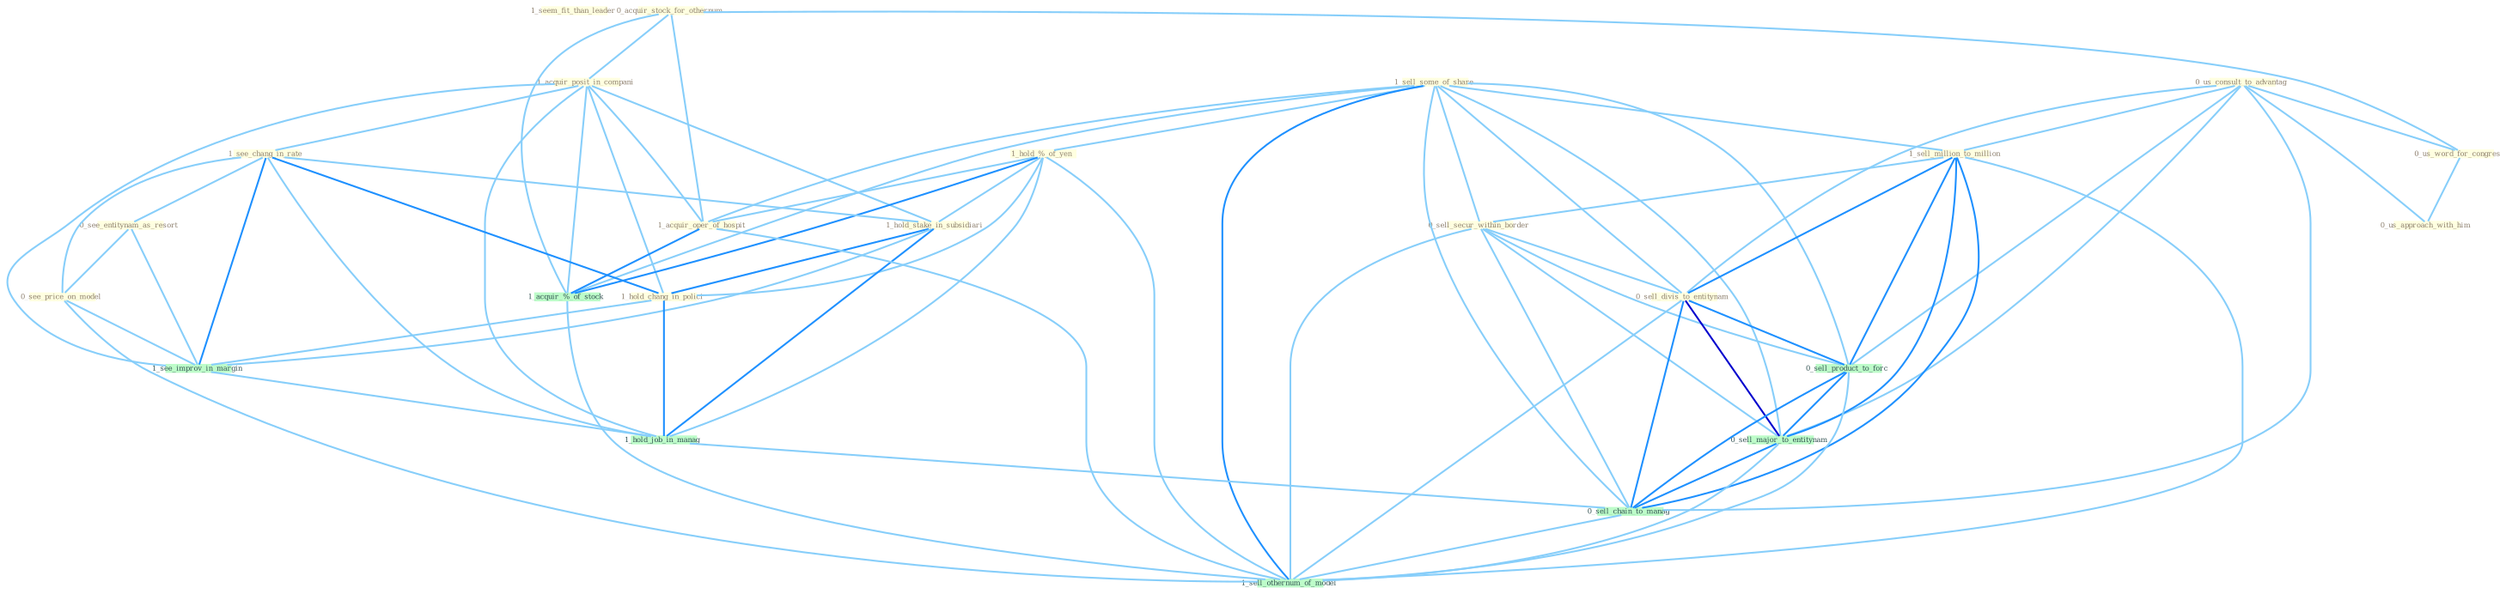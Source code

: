 Graph G{ 
    node
    [shape=polygon,style=filled,width=.5,height=.06,color="#BDFCC9",fixedsize=true,fontsize=4,
    fontcolor="#2f4f4f"];
    {node
    [color="#ffffe0", fontcolor="#8b7d6b"] "1_seem_fit_than_leader " "1_sell_some_of_share " "0_acquir_stock_for_othernum " "1_acquir_posit_in_compani " "0_us_consult_to_advantag " "1_sell_million_to_million " "1_hold_%_of_yen " "0_us_word_for_congress " "1_see_chang_in_rate " "0_sell_secur_within_border " "1_hold_stake_in_subsidiari " "0_sell_divis_to_entitynam " "1_hold_chang_in_polici " "0_us_approach_with_him " "1_acquir_oper_of_hospit " "0_see_entitynam_as_resort " "0_see_price_on_model "}
{node [color="#fff0f5", fontcolor="#b22222"]}
edge [color="#B0E2FF"];

	"1_sell_some_of_share " -- "1_sell_million_to_million " [w="1", color="#87cefa" ];
	"1_sell_some_of_share " -- "1_hold_%_of_yen " [w="1", color="#87cefa" ];
	"1_sell_some_of_share " -- "0_sell_secur_within_border " [w="1", color="#87cefa" ];
	"1_sell_some_of_share " -- "0_sell_divis_to_entitynam " [w="1", color="#87cefa" ];
	"1_sell_some_of_share " -- "1_acquir_oper_of_hospit " [w="1", color="#87cefa" ];
	"1_sell_some_of_share " -- "1_acquir_%_of_stock " [w="1", color="#87cefa" ];
	"1_sell_some_of_share " -- "0_sell_product_to_forc " [w="1", color="#87cefa" ];
	"1_sell_some_of_share " -- "0_sell_major_to_entitynam " [w="1", color="#87cefa" ];
	"1_sell_some_of_share " -- "0_sell_chain_to_manag " [w="1", color="#87cefa" ];
	"1_sell_some_of_share " -- "1_sell_othernum_of_model " [w="2", color="#1e90ff" , len=0.8];
	"0_acquir_stock_for_othernum " -- "1_acquir_posit_in_compani " [w="1", color="#87cefa" ];
	"0_acquir_stock_for_othernum " -- "0_us_word_for_congress " [w="1", color="#87cefa" ];
	"0_acquir_stock_for_othernum " -- "1_acquir_oper_of_hospit " [w="1", color="#87cefa" ];
	"0_acquir_stock_for_othernum " -- "1_acquir_%_of_stock " [w="1", color="#87cefa" ];
	"1_acquir_posit_in_compani " -- "1_see_chang_in_rate " [w="1", color="#87cefa" ];
	"1_acquir_posit_in_compani " -- "1_hold_stake_in_subsidiari " [w="1", color="#87cefa" ];
	"1_acquir_posit_in_compani " -- "1_hold_chang_in_polici " [w="1", color="#87cefa" ];
	"1_acquir_posit_in_compani " -- "1_acquir_oper_of_hospit " [w="1", color="#87cefa" ];
	"1_acquir_posit_in_compani " -- "1_see_improv_in_margin " [w="1", color="#87cefa" ];
	"1_acquir_posit_in_compani " -- "1_acquir_%_of_stock " [w="1", color="#87cefa" ];
	"1_acquir_posit_in_compani " -- "1_hold_job_in_manag " [w="1", color="#87cefa" ];
	"0_us_consult_to_advantag " -- "1_sell_million_to_million " [w="1", color="#87cefa" ];
	"0_us_consult_to_advantag " -- "0_us_word_for_congress " [w="1", color="#87cefa" ];
	"0_us_consult_to_advantag " -- "0_sell_divis_to_entitynam " [w="1", color="#87cefa" ];
	"0_us_consult_to_advantag " -- "0_us_approach_with_him " [w="1", color="#87cefa" ];
	"0_us_consult_to_advantag " -- "0_sell_product_to_forc " [w="1", color="#87cefa" ];
	"0_us_consult_to_advantag " -- "0_sell_major_to_entitynam " [w="1", color="#87cefa" ];
	"0_us_consult_to_advantag " -- "0_sell_chain_to_manag " [w="1", color="#87cefa" ];
	"1_sell_million_to_million " -- "0_sell_secur_within_border " [w="1", color="#87cefa" ];
	"1_sell_million_to_million " -- "0_sell_divis_to_entitynam " [w="2", color="#1e90ff" , len=0.8];
	"1_sell_million_to_million " -- "0_sell_product_to_forc " [w="2", color="#1e90ff" , len=0.8];
	"1_sell_million_to_million " -- "0_sell_major_to_entitynam " [w="2", color="#1e90ff" , len=0.8];
	"1_sell_million_to_million " -- "0_sell_chain_to_manag " [w="2", color="#1e90ff" , len=0.8];
	"1_sell_million_to_million " -- "1_sell_othernum_of_model " [w="1", color="#87cefa" ];
	"1_hold_%_of_yen " -- "1_hold_stake_in_subsidiari " [w="1", color="#87cefa" ];
	"1_hold_%_of_yen " -- "1_hold_chang_in_polici " [w="1", color="#87cefa" ];
	"1_hold_%_of_yen " -- "1_acquir_oper_of_hospit " [w="1", color="#87cefa" ];
	"1_hold_%_of_yen " -- "1_acquir_%_of_stock " [w="2", color="#1e90ff" , len=0.8];
	"1_hold_%_of_yen " -- "1_hold_job_in_manag " [w="1", color="#87cefa" ];
	"1_hold_%_of_yen " -- "1_sell_othernum_of_model " [w="1", color="#87cefa" ];
	"0_us_word_for_congress " -- "0_us_approach_with_him " [w="1", color="#87cefa" ];
	"1_see_chang_in_rate " -- "1_hold_stake_in_subsidiari " [w="1", color="#87cefa" ];
	"1_see_chang_in_rate " -- "1_hold_chang_in_polici " [w="2", color="#1e90ff" , len=0.8];
	"1_see_chang_in_rate " -- "0_see_entitynam_as_resort " [w="1", color="#87cefa" ];
	"1_see_chang_in_rate " -- "0_see_price_on_model " [w="1", color="#87cefa" ];
	"1_see_chang_in_rate " -- "1_see_improv_in_margin " [w="2", color="#1e90ff" , len=0.8];
	"1_see_chang_in_rate " -- "1_hold_job_in_manag " [w="1", color="#87cefa" ];
	"0_sell_secur_within_border " -- "0_sell_divis_to_entitynam " [w="1", color="#87cefa" ];
	"0_sell_secur_within_border " -- "0_sell_product_to_forc " [w="1", color="#87cefa" ];
	"0_sell_secur_within_border " -- "0_sell_major_to_entitynam " [w="1", color="#87cefa" ];
	"0_sell_secur_within_border " -- "0_sell_chain_to_manag " [w="1", color="#87cefa" ];
	"0_sell_secur_within_border " -- "1_sell_othernum_of_model " [w="1", color="#87cefa" ];
	"1_hold_stake_in_subsidiari " -- "1_hold_chang_in_polici " [w="2", color="#1e90ff" , len=0.8];
	"1_hold_stake_in_subsidiari " -- "1_see_improv_in_margin " [w="1", color="#87cefa" ];
	"1_hold_stake_in_subsidiari " -- "1_hold_job_in_manag " [w="2", color="#1e90ff" , len=0.8];
	"0_sell_divis_to_entitynam " -- "0_sell_product_to_forc " [w="2", color="#1e90ff" , len=0.8];
	"0_sell_divis_to_entitynam " -- "0_sell_major_to_entitynam " [w="3", color="#0000cd" , len=0.6];
	"0_sell_divis_to_entitynam " -- "0_sell_chain_to_manag " [w="2", color="#1e90ff" , len=0.8];
	"0_sell_divis_to_entitynam " -- "1_sell_othernum_of_model " [w="1", color="#87cefa" ];
	"1_hold_chang_in_polici " -- "1_see_improv_in_margin " [w="1", color="#87cefa" ];
	"1_hold_chang_in_polici " -- "1_hold_job_in_manag " [w="2", color="#1e90ff" , len=0.8];
	"1_acquir_oper_of_hospit " -- "1_acquir_%_of_stock " [w="2", color="#1e90ff" , len=0.8];
	"1_acquir_oper_of_hospit " -- "1_sell_othernum_of_model " [w="1", color="#87cefa" ];
	"0_see_entitynam_as_resort " -- "0_see_price_on_model " [w="1", color="#87cefa" ];
	"0_see_entitynam_as_resort " -- "1_see_improv_in_margin " [w="1", color="#87cefa" ];
	"0_see_price_on_model " -- "1_see_improv_in_margin " [w="1", color="#87cefa" ];
	"0_see_price_on_model " -- "1_sell_othernum_of_model " [w="1", color="#87cefa" ];
	"1_see_improv_in_margin " -- "1_hold_job_in_manag " [w="1", color="#87cefa" ];
	"1_acquir_%_of_stock " -- "1_sell_othernum_of_model " [w="1", color="#87cefa" ];
	"1_hold_job_in_manag " -- "0_sell_chain_to_manag " [w="1", color="#87cefa" ];
	"0_sell_product_to_forc " -- "0_sell_major_to_entitynam " [w="2", color="#1e90ff" , len=0.8];
	"0_sell_product_to_forc " -- "0_sell_chain_to_manag " [w="2", color="#1e90ff" , len=0.8];
	"0_sell_product_to_forc " -- "1_sell_othernum_of_model " [w="1", color="#87cefa" ];
	"0_sell_major_to_entitynam " -- "0_sell_chain_to_manag " [w="2", color="#1e90ff" , len=0.8];
	"0_sell_major_to_entitynam " -- "1_sell_othernum_of_model " [w="1", color="#87cefa" ];
	"0_sell_chain_to_manag " -- "1_sell_othernum_of_model " [w="1", color="#87cefa" ];
}